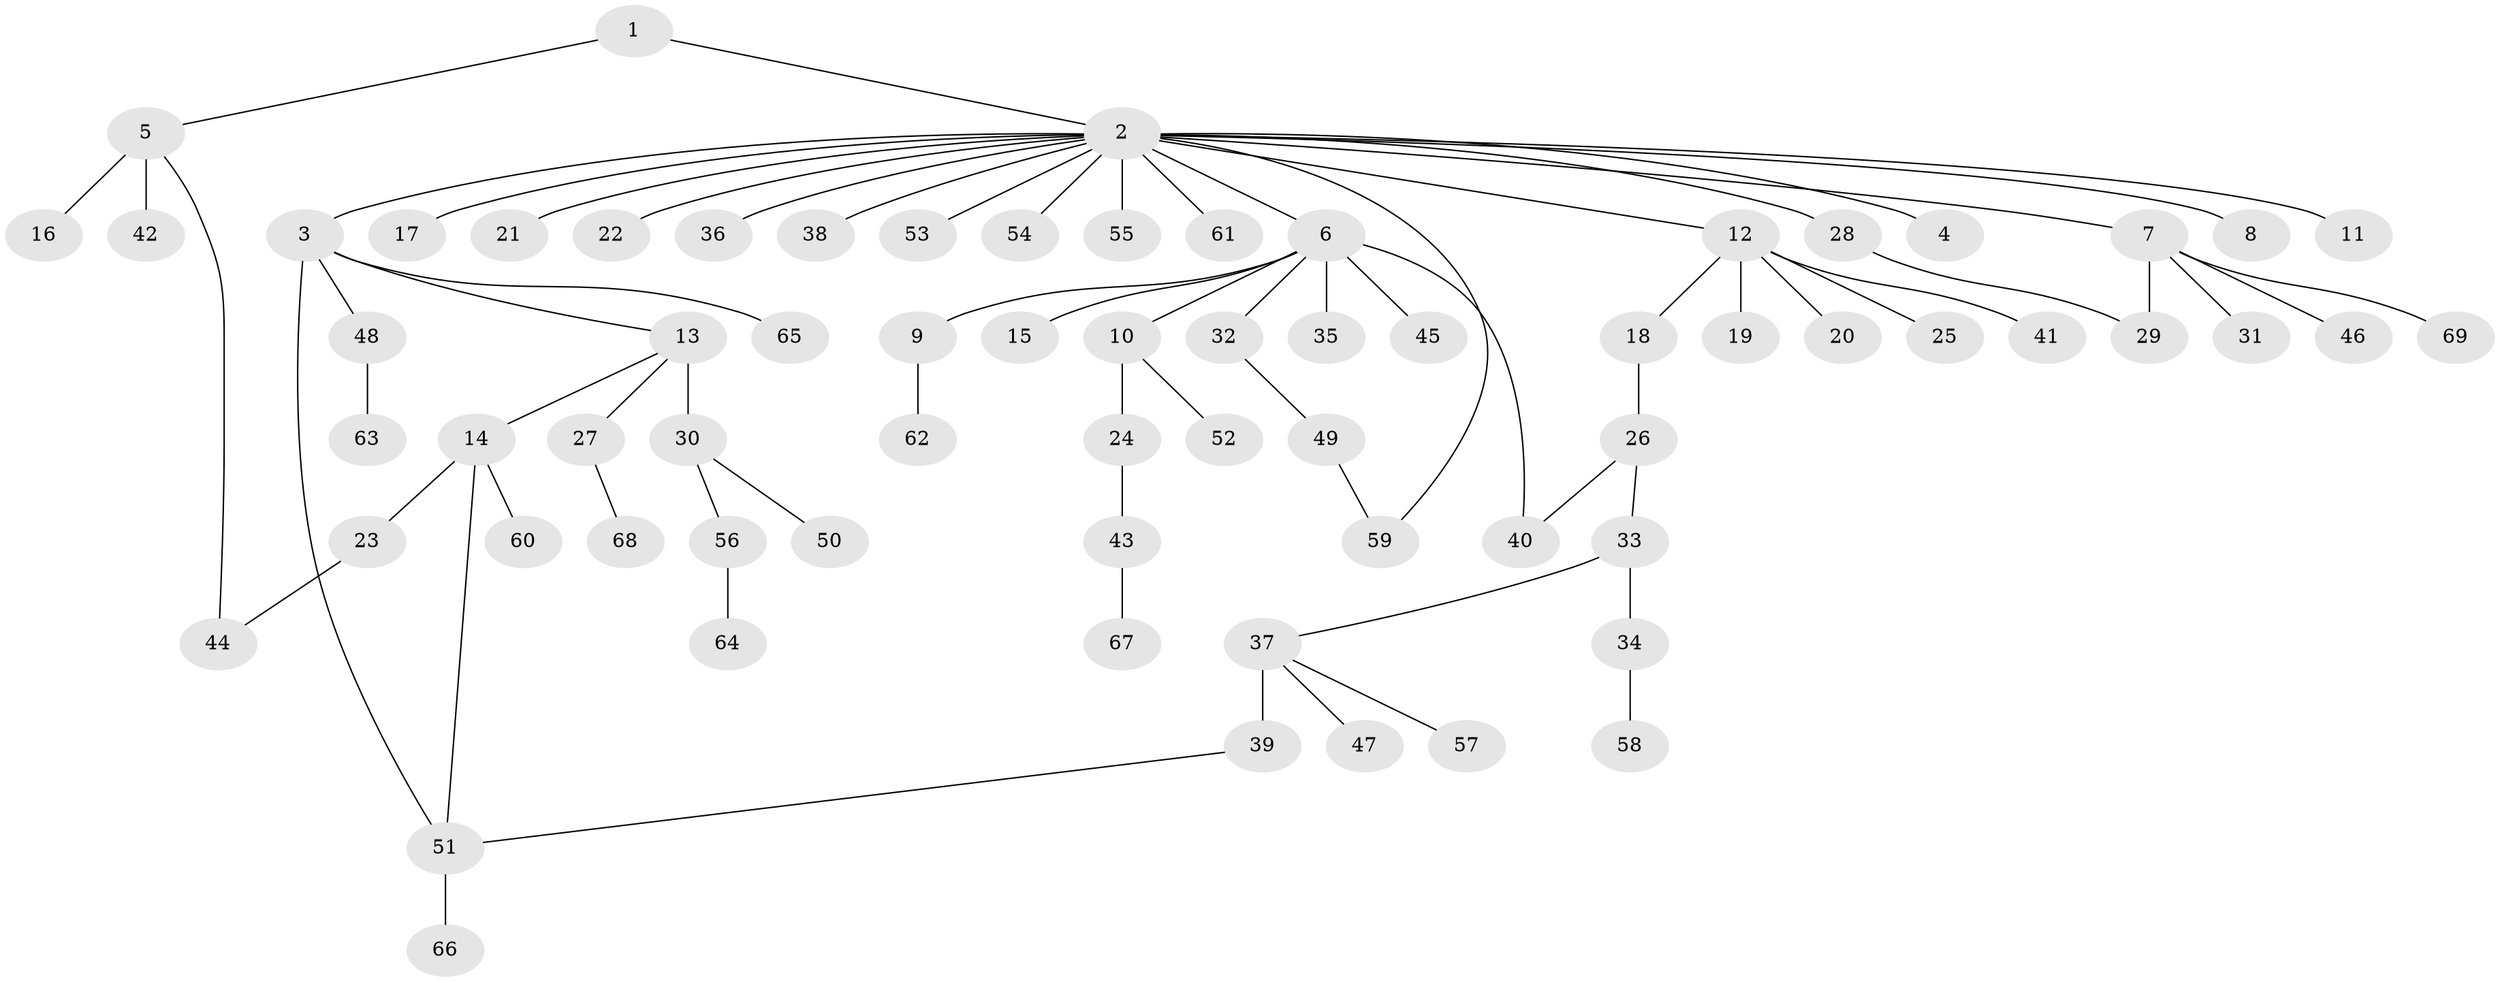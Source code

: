 // original degree distribution, {3: 0.051094890510948905, 20: 0.0072992700729927005, 6: 0.021897810218978103, 2: 0.22627737226277372, 16: 0.0072992700729927005, 4: 0.0364963503649635, 7: 0.0072992700729927005, 11: 0.0072992700729927005, 5: 0.014598540145985401, 1: 0.6058394160583942, 8: 0.0072992700729927005, 10: 0.0072992700729927005}
// Generated by graph-tools (version 1.1) at 2025/35/03/09/25 02:35:40]
// undirected, 69 vertices, 74 edges
graph export_dot {
graph [start="1"]
  node [color=gray90,style=filled];
  1;
  2;
  3;
  4;
  5;
  6;
  7;
  8;
  9;
  10;
  11;
  12;
  13;
  14;
  15;
  16;
  17;
  18;
  19;
  20;
  21;
  22;
  23;
  24;
  25;
  26;
  27;
  28;
  29;
  30;
  31;
  32;
  33;
  34;
  35;
  36;
  37;
  38;
  39;
  40;
  41;
  42;
  43;
  44;
  45;
  46;
  47;
  48;
  49;
  50;
  51;
  52;
  53;
  54;
  55;
  56;
  57;
  58;
  59;
  60;
  61;
  62;
  63;
  64;
  65;
  66;
  67;
  68;
  69;
  1 -- 2 [weight=1.0];
  1 -- 5 [weight=1.0];
  2 -- 3 [weight=1.0];
  2 -- 4 [weight=1.0];
  2 -- 6 [weight=1.0];
  2 -- 7 [weight=1.0];
  2 -- 8 [weight=1.0];
  2 -- 11 [weight=1.0];
  2 -- 12 [weight=1.0];
  2 -- 17 [weight=1.0];
  2 -- 21 [weight=1.0];
  2 -- 22 [weight=1.0];
  2 -- 28 [weight=1.0];
  2 -- 36 [weight=1.0];
  2 -- 38 [weight=1.0];
  2 -- 53 [weight=1.0];
  2 -- 54 [weight=1.0];
  2 -- 55 [weight=1.0];
  2 -- 59 [weight=1.0];
  2 -- 61 [weight=1.0];
  3 -- 13 [weight=1.0];
  3 -- 48 [weight=1.0];
  3 -- 51 [weight=1.0];
  3 -- 65 [weight=1.0];
  5 -- 16 [weight=2.0];
  5 -- 42 [weight=1.0];
  5 -- 44 [weight=1.0];
  6 -- 9 [weight=1.0];
  6 -- 10 [weight=1.0];
  6 -- 15 [weight=1.0];
  6 -- 32 [weight=1.0];
  6 -- 35 [weight=8.0];
  6 -- 40 [weight=1.0];
  6 -- 45 [weight=1.0];
  7 -- 29 [weight=1.0];
  7 -- 31 [weight=1.0];
  7 -- 46 [weight=1.0];
  7 -- 69 [weight=1.0];
  9 -- 62 [weight=2.0];
  10 -- 24 [weight=6.0];
  10 -- 52 [weight=1.0];
  12 -- 18 [weight=1.0];
  12 -- 19 [weight=1.0];
  12 -- 20 [weight=1.0];
  12 -- 25 [weight=1.0];
  12 -- 41 [weight=1.0];
  13 -- 14 [weight=1.0];
  13 -- 27 [weight=1.0];
  13 -- 30 [weight=7.0];
  14 -- 23 [weight=1.0];
  14 -- 51 [weight=1.0];
  14 -- 60 [weight=1.0];
  18 -- 26 [weight=1.0];
  23 -- 44 [weight=2.0];
  24 -- 43 [weight=1.0];
  26 -- 33 [weight=1.0];
  26 -- 40 [weight=1.0];
  27 -- 68 [weight=1.0];
  28 -- 29 [weight=1.0];
  30 -- 50 [weight=1.0];
  30 -- 56 [weight=1.0];
  32 -- 49 [weight=3.0];
  33 -- 34 [weight=1.0];
  33 -- 37 [weight=1.0];
  34 -- 58 [weight=2.0];
  37 -- 39 [weight=5.0];
  37 -- 47 [weight=1.0];
  37 -- 57 [weight=1.0];
  39 -- 51 [weight=1.0];
  43 -- 67 [weight=1.0];
  48 -- 63 [weight=1.0];
  49 -- 59 [weight=1.0];
  51 -- 66 [weight=1.0];
  56 -- 64 [weight=1.0];
}
